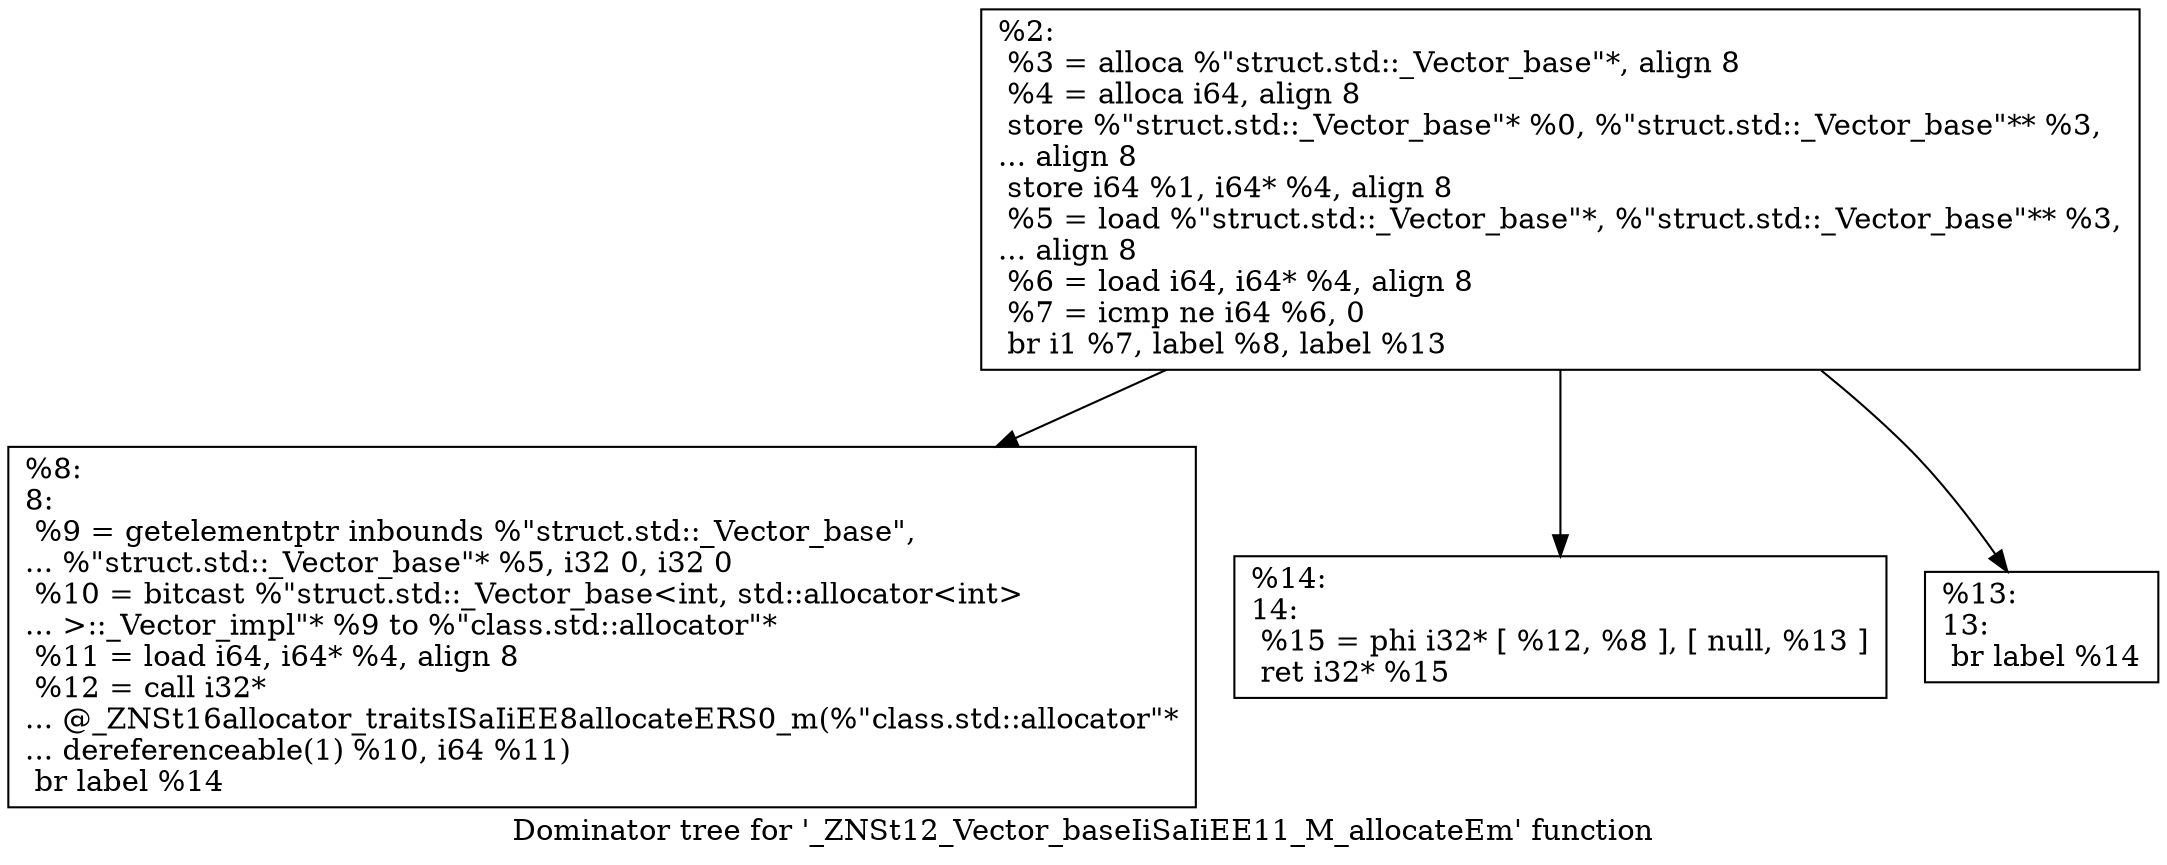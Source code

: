 digraph "Dominator tree for '_ZNSt12_Vector_baseIiSaIiEE11_M_allocateEm' function" {
	label="Dominator tree for '_ZNSt12_Vector_baseIiSaIiEE11_M_allocateEm' function";

	Node0x1473ed0 [shape=record,label="{%2:\l  %3 = alloca %\"struct.std::_Vector_base\"*, align 8\l  %4 = alloca i64, align 8\l  store %\"struct.std::_Vector_base\"* %0, %\"struct.std::_Vector_base\"** %3,\l... align 8\l  store i64 %1, i64* %4, align 8\l  %5 = load %\"struct.std::_Vector_base\"*, %\"struct.std::_Vector_base\"** %3,\l... align 8\l  %6 = load i64, i64* %4, align 8\l  %7 = icmp ne i64 %6, 0\l  br i1 %7, label %8, label %13\l}"];
	Node0x1473ed0 -> Node0x1470fb0;
	Node0x1473ed0 -> Node0x1471880;
	Node0x1473ed0 -> Node0x141db40;
	Node0x1470fb0 [shape=record,label="{%8:\l8:                                                \l  %9 = getelementptr inbounds %\"struct.std::_Vector_base\",\l... %\"struct.std::_Vector_base\"* %5, i32 0, i32 0\l  %10 = bitcast %\"struct.std::_Vector_base\<int, std::allocator\<int\>\l... \>::_Vector_impl\"* %9 to %\"class.std::allocator\"*\l  %11 = load i64, i64* %4, align 8\l  %12 = call i32*\l... @_ZNSt16allocator_traitsISaIiEE8allocateERS0_m(%\"class.std::allocator\"*\l... dereferenceable(1) %10, i64 %11)\l  br label %14\l}"];
	Node0x1471880 [shape=record,label="{%14:\l14:                                               \l  %15 = phi i32* [ %12, %8 ], [ null, %13 ]\l  ret i32* %15\l}"];
	Node0x141db40 [shape=record,label="{%13:\l13:                                               \l  br label %14\l}"];
}
